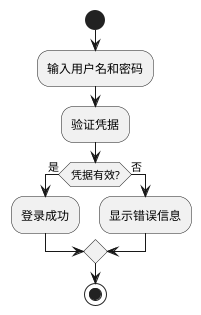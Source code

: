 @startuml
start
:输入用户名和密码;
:验证凭据;
if (凭据有效?) then (是)
    :登录成功;
else (否)
    :显示错误信息;
endif
stop
@enduml

